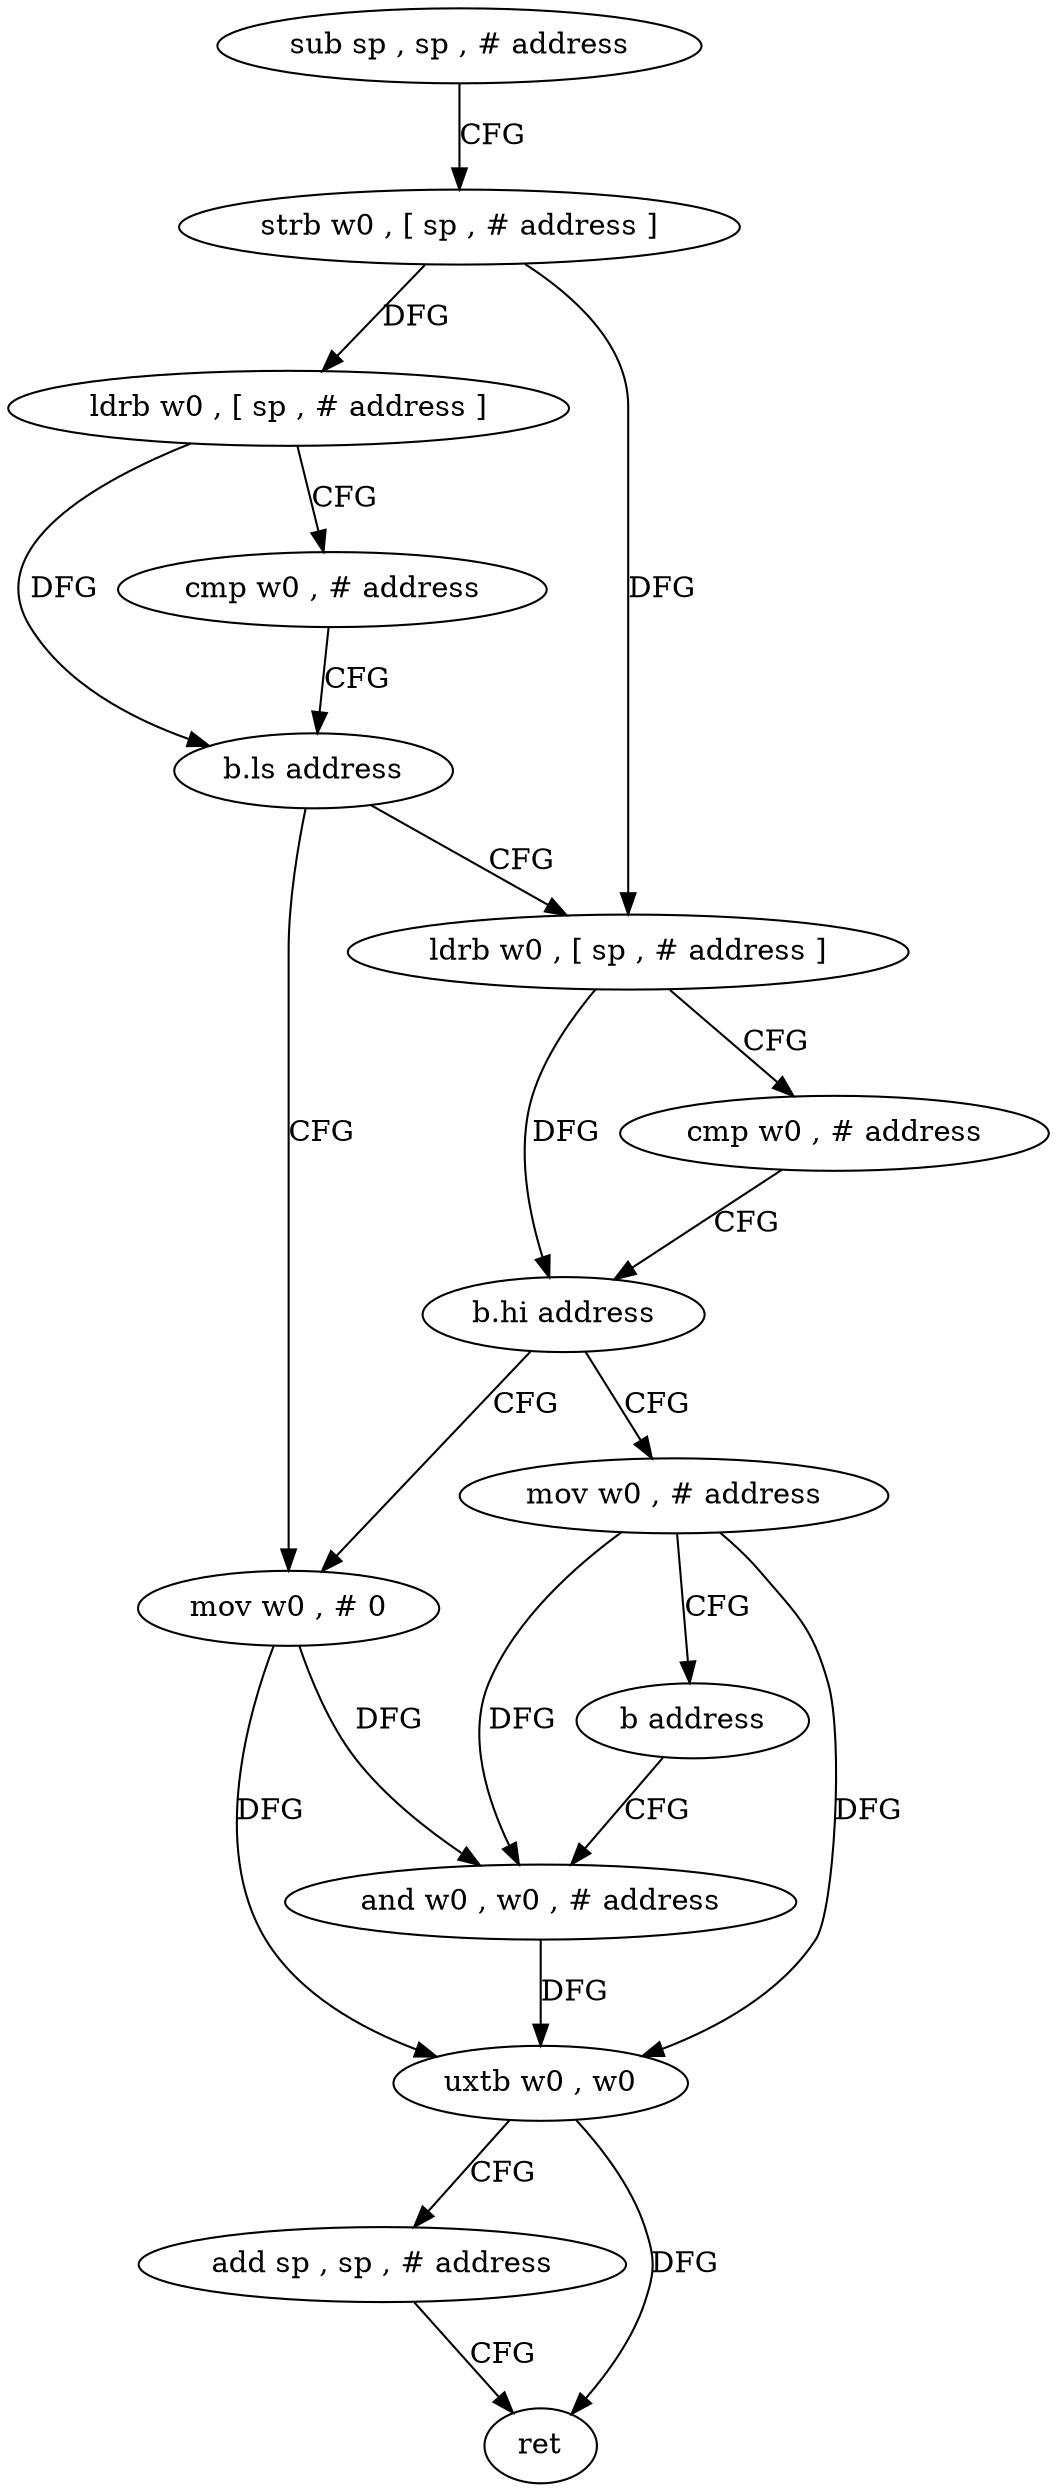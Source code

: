 digraph "func" {
"4251008" [label = "sub sp , sp , # address" ]
"4251012" [label = "strb w0 , [ sp , # address ]" ]
"4251016" [label = "ldrb w0 , [ sp , # address ]" ]
"4251020" [label = "cmp w0 , # address" ]
"4251024" [label = "b.ls address" ]
"4251048" [label = "mov w0 , # 0" ]
"4251028" [label = "ldrb w0 , [ sp , # address ]" ]
"4251052" [label = "and w0 , w0 , # address" ]
"4251032" [label = "cmp w0 , # address" ]
"4251036" [label = "b.hi address" ]
"4251040" [label = "mov w0 , # address" ]
"4251044" [label = "b address" ]
"4251056" [label = "uxtb w0 , w0" ]
"4251060" [label = "add sp , sp , # address" ]
"4251064" [label = "ret" ]
"4251008" -> "4251012" [ label = "CFG" ]
"4251012" -> "4251016" [ label = "DFG" ]
"4251012" -> "4251028" [ label = "DFG" ]
"4251016" -> "4251020" [ label = "CFG" ]
"4251016" -> "4251024" [ label = "DFG" ]
"4251020" -> "4251024" [ label = "CFG" ]
"4251024" -> "4251048" [ label = "CFG" ]
"4251024" -> "4251028" [ label = "CFG" ]
"4251048" -> "4251052" [ label = "DFG" ]
"4251048" -> "4251056" [ label = "DFG" ]
"4251028" -> "4251032" [ label = "CFG" ]
"4251028" -> "4251036" [ label = "DFG" ]
"4251052" -> "4251056" [ label = "DFG" ]
"4251032" -> "4251036" [ label = "CFG" ]
"4251036" -> "4251048" [ label = "CFG" ]
"4251036" -> "4251040" [ label = "CFG" ]
"4251040" -> "4251044" [ label = "CFG" ]
"4251040" -> "4251052" [ label = "DFG" ]
"4251040" -> "4251056" [ label = "DFG" ]
"4251044" -> "4251052" [ label = "CFG" ]
"4251056" -> "4251060" [ label = "CFG" ]
"4251056" -> "4251064" [ label = "DFG" ]
"4251060" -> "4251064" [ label = "CFG" ]
}
